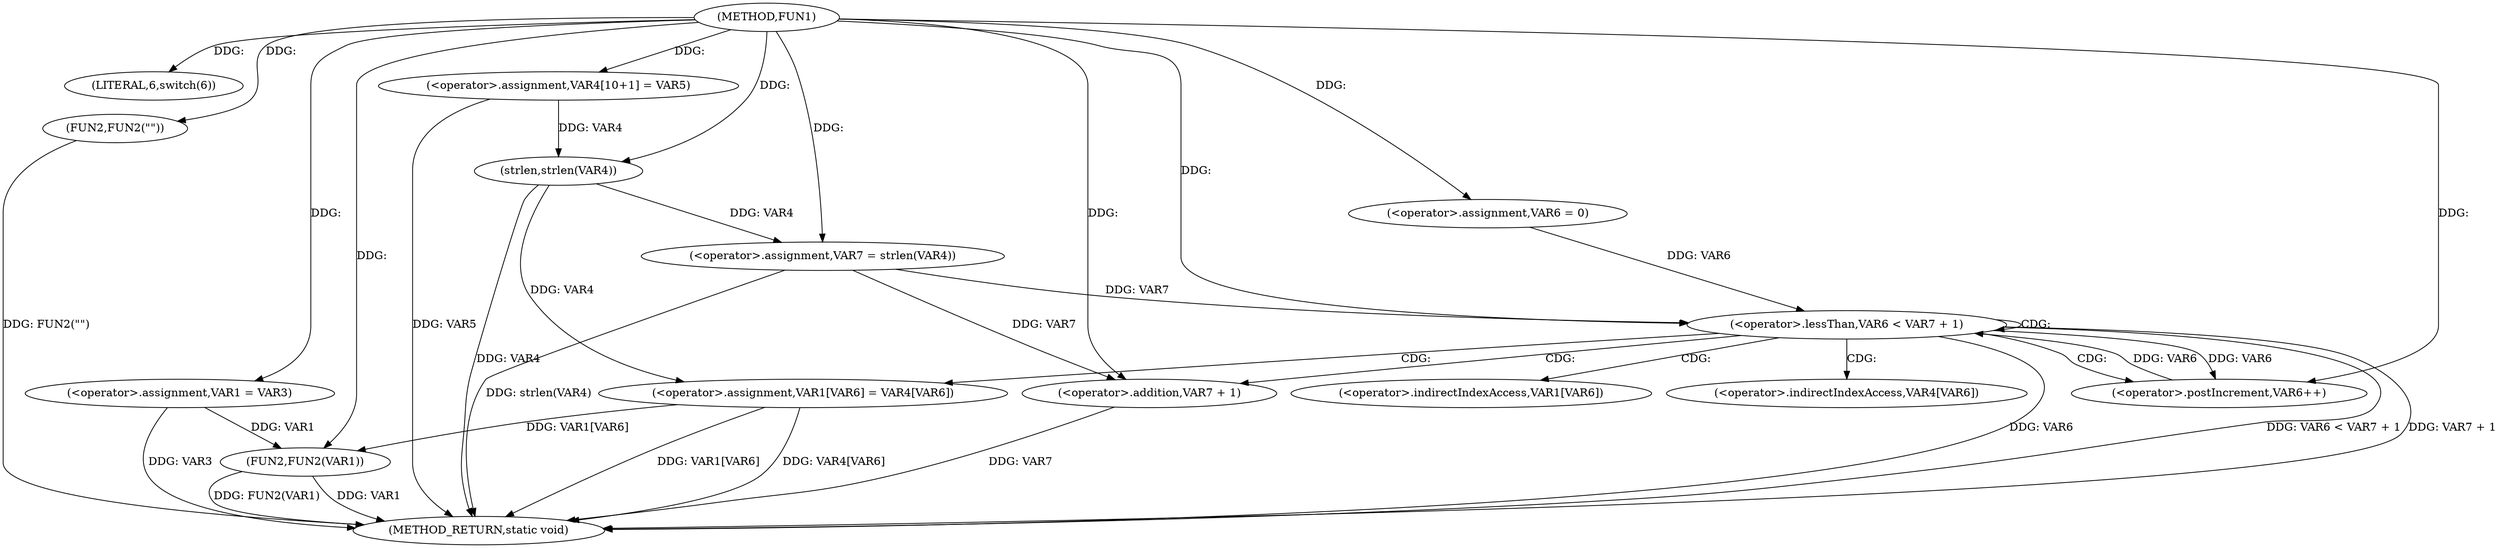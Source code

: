 digraph FUN1 {  
"1000100" [label = "(METHOD,FUN1)" ]
"1000149" [label = "(METHOD_RETURN,static void)" ]
"1000106" [label = "(LITERAL,6,switch(6))" ]
"1000109" [label = "(<operator>.assignment,VAR1 = VAR3)" ]
"1000114" [label = "(FUN2,FUN2(\"\"))" ]
"1000119" [label = "(<operator>.assignment,VAR4[10+1] = VAR5)" ]
"1000124" [label = "(<operator>.assignment,VAR7 = strlen(VAR4))" ]
"1000126" [label = "(strlen,strlen(VAR4))" ]
"1000129" [label = "(<operator>.assignment,VAR6 = 0)" ]
"1000132" [label = "(<operator>.lessThan,VAR6 < VAR7 + 1)" ]
"1000134" [label = "(<operator>.addition,VAR7 + 1)" ]
"1000137" [label = "(<operator>.postIncrement,VAR6++)" ]
"1000140" [label = "(<operator>.assignment,VAR1[VAR6] = VAR4[VAR6])" ]
"1000147" [label = "(FUN2,FUN2(VAR1))" ]
"1000141" [label = "(<operator>.indirectIndexAccess,VAR1[VAR6])" ]
"1000144" [label = "(<operator>.indirectIndexAccess,VAR4[VAR6])" ]
  "1000124" -> "1000149"  [ label = "DDG: strlen(VAR4)"] 
  "1000114" -> "1000149"  [ label = "DDG: FUN2(\"\")"] 
  "1000119" -> "1000149"  [ label = "DDG: VAR5"] 
  "1000147" -> "1000149"  [ label = "DDG: VAR1"] 
  "1000126" -> "1000149"  [ label = "DDG: VAR4"] 
  "1000132" -> "1000149"  [ label = "DDG: VAR6"] 
  "1000134" -> "1000149"  [ label = "DDG: VAR7"] 
  "1000132" -> "1000149"  [ label = "DDG: VAR6 < VAR7 + 1"] 
  "1000140" -> "1000149"  [ label = "DDG: VAR1[VAR6]"] 
  "1000140" -> "1000149"  [ label = "DDG: VAR4[VAR6]"] 
  "1000132" -> "1000149"  [ label = "DDG: VAR7 + 1"] 
  "1000147" -> "1000149"  [ label = "DDG: FUN2(VAR1)"] 
  "1000109" -> "1000149"  [ label = "DDG: VAR3"] 
  "1000100" -> "1000106"  [ label = "DDG: "] 
  "1000100" -> "1000109"  [ label = "DDG: "] 
  "1000100" -> "1000114"  [ label = "DDG: "] 
  "1000100" -> "1000119"  [ label = "DDG: "] 
  "1000126" -> "1000124"  [ label = "DDG: VAR4"] 
  "1000100" -> "1000124"  [ label = "DDG: "] 
  "1000119" -> "1000126"  [ label = "DDG: VAR4"] 
  "1000100" -> "1000126"  [ label = "DDG: "] 
  "1000100" -> "1000129"  [ label = "DDG: "] 
  "1000129" -> "1000132"  [ label = "DDG: VAR6"] 
  "1000137" -> "1000132"  [ label = "DDG: VAR6"] 
  "1000100" -> "1000132"  [ label = "DDG: "] 
  "1000124" -> "1000132"  [ label = "DDG: VAR7"] 
  "1000124" -> "1000134"  [ label = "DDG: VAR7"] 
  "1000100" -> "1000134"  [ label = "DDG: "] 
  "1000132" -> "1000137"  [ label = "DDG: VAR6"] 
  "1000100" -> "1000137"  [ label = "DDG: "] 
  "1000126" -> "1000140"  [ label = "DDG: VAR4"] 
  "1000140" -> "1000147"  [ label = "DDG: VAR1[VAR6]"] 
  "1000109" -> "1000147"  [ label = "DDG: VAR1"] 
  "1000100" -> "1000147"  [ label = "DDG: "] 
  "1000132" -> "1000132"  [ label = "CDG: "] 
  "1000132" -> "1000137"  [ label = "CDG: "] 
  "1000132" -> "1000141"  [ label = "CDG: "] 
  "1000132" -> "1000144"  [ label = "CDG: "] 
  "1000132" -> "1000140"  [ label = "CDG: "] 
  "1000132" -> "1000134"  [ label = "CDG: "] 
}
